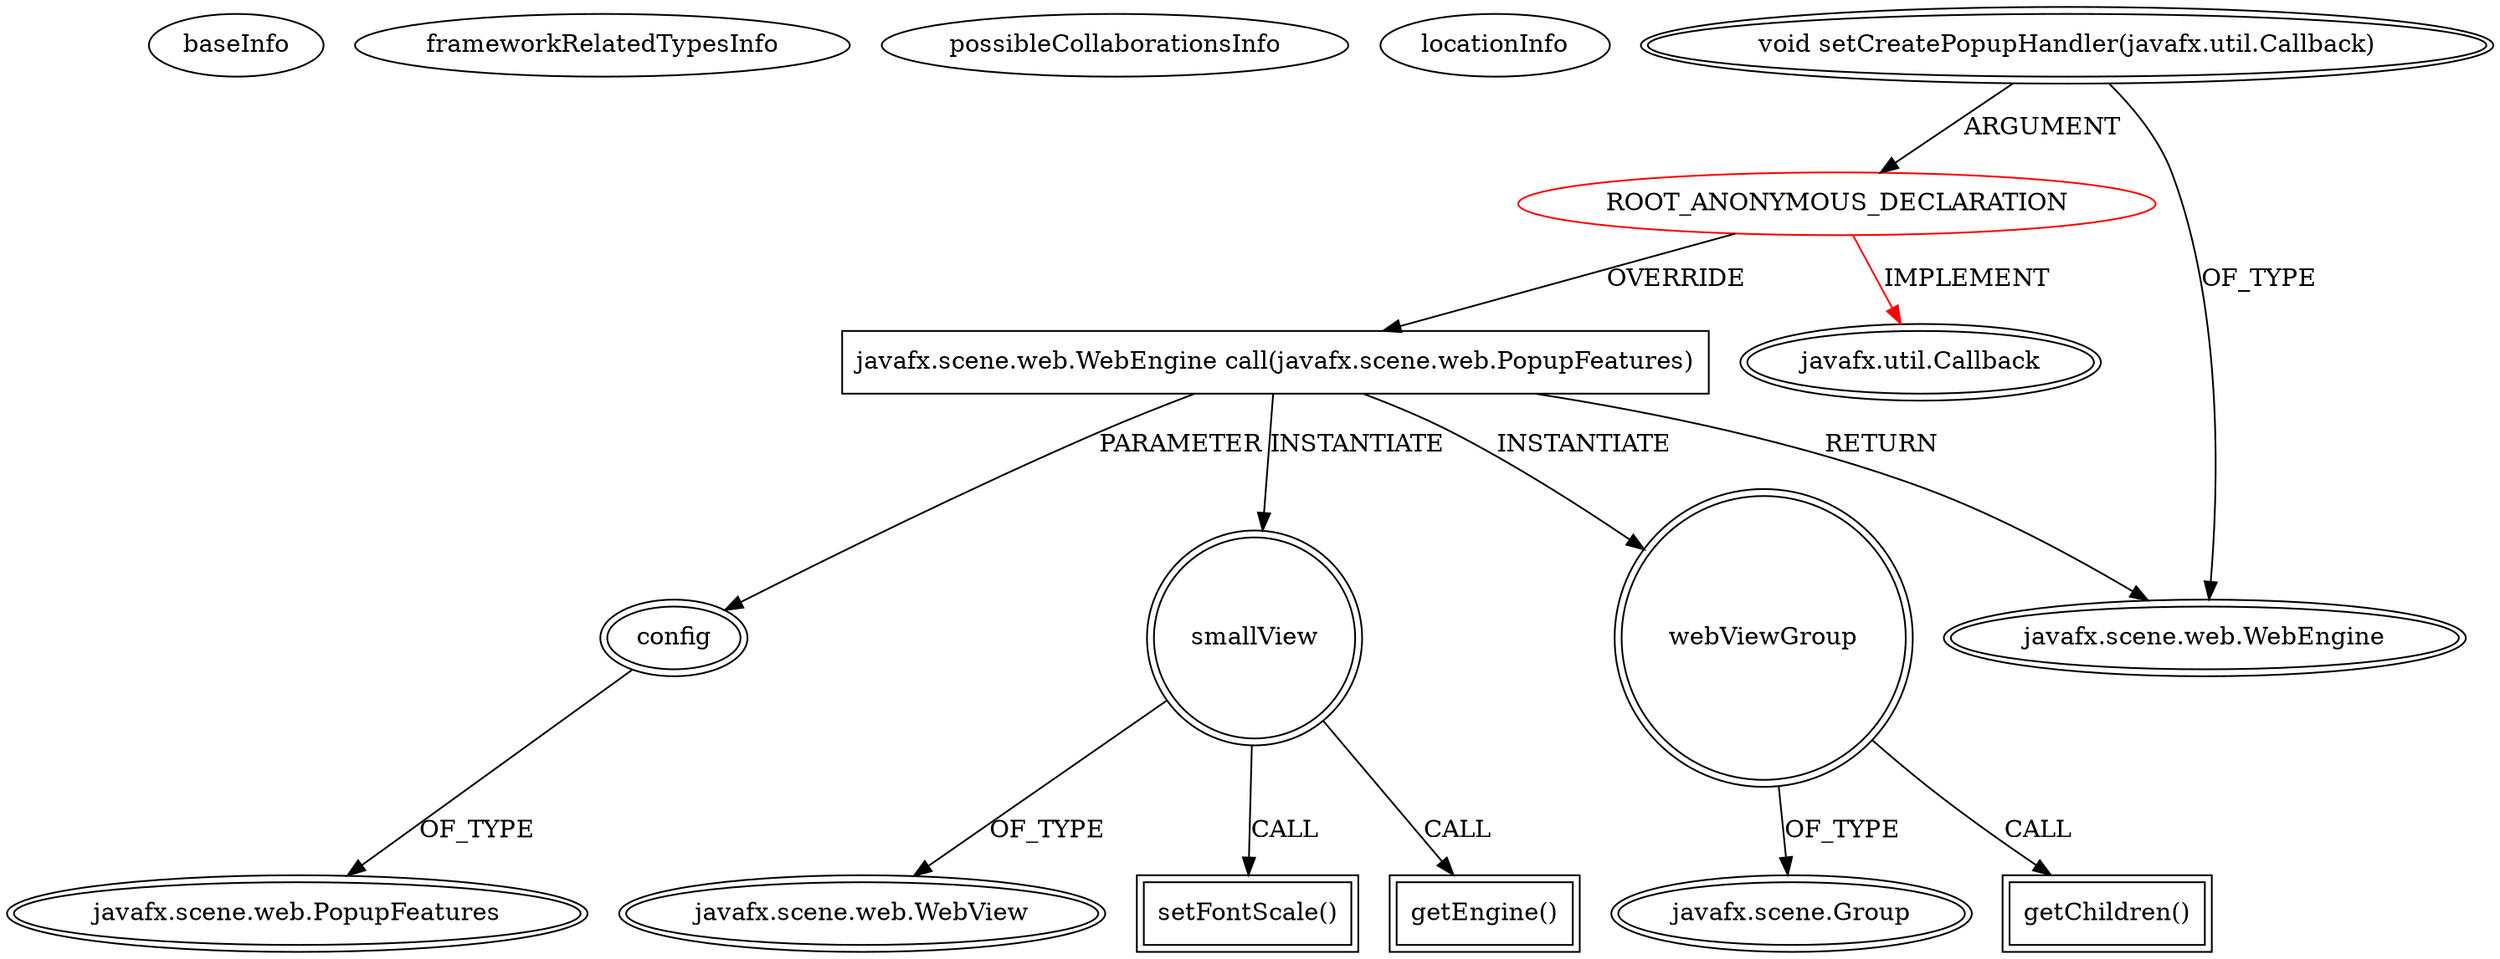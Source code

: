 digraph {
baseInfo[graphId=4293,category="extension_graph",isAnonymous=true,possibleRelation=false]
frameworkRelatedTypesInfo[0="javafx.util.Callback"]
possibleCollaborationsInfo[]
locationInfo[projectName="stepanovdg-VisualJadeMotionModel",filePath="/stepanovdg-VisualJadeMotionModel/VisualJadeMotionModel-master/src/by/bsu/kurs/stepanov/visualisation/control/Controller.java",contextSignature="void initCommunication()",graphId="4293"]
0[label="ROOT_ANONYMOUS_DECLARATION",vertexType="ROOT_ANONYMOUS_DECLARATION",isFrameworkType=false,color=red]
1[label="javafx.util.Callback",vertexType="FRAMEWORK_INTERFACE_TYPE",isFrameworkType=true,peripheries=2]
2[label="void setCreatePopupHandler(javafx.util.Callback)",vertexType="OUTSIDE_CALL",isFrameworkType=true,peripheries=2]
3[label="javafx.scene.web.WebEngine",vertexType="FRAMEWORK_CLASS_TYPE",isFrameworkType=true,peripheries=2]
4[label="javafx.scene.web.WebEngine call(javafx.scene.web.PopupFeatures)",vertexType="OVERRIDING_METHOD_DECLARATION",isFrameworkType=false,shape=box]
6[label="config",vertexType="PARAMETER_DECLARATION",isFrameworkType=true,peripheries=2]
7[label="javafx.scene.web.PopupFeatures",vertexType="FRAMEWORK_CLASS_TYPE",isFrameworkType=true,peripheries=2]
8[label="smallView",vertexType="VARIABLE_EXPRESION",isFrameworkType=true,peripheries=2,shape=circle]
10[label="javafx.scene.web.WebView",vertexType="FRAMEWORK_CLASS_TYPE",isFrameworkType=true,peripheries=2]
9[label="setFontScale()",vertexType="INSIDE_CALL",isFrameworkType=true,peripheries=2,shape=box]
11[label="webViewGroup",vertexType="VARIABLE_EXPRESION",isFrameworkType=true,peripheries=2,shape=circle]
13[label="javafx.scene.Group",vertexType="FRAMEWORK_CLASS_TYPE",isFrameworkType=true,peripheries=2]
12[label="getChildren()",vertexType="INSIDE_CALL",isFrameworkType=true,peripheries=2,shape=box]
15[label="getEngine()",vertexType="INSIDE_CALL",isFrameworkType=true,peripheries=2,shape=box]
0->1[label="IMPLEMENT",color=red]
2->0[label="ARGUMENT"]
2->3[label="OF_TYPE"]
0->4[label="OVERRIDE"]
4->3[label="RETURN"]
6->7[label="OF_TYPE"]
4->6[label="PARAMETER"]
4->8[label="INSTANTIATE"]
8->10[label="OF_TYPE"]
8->9[label="CALL"]
4->11[label="INSTANTIATE"]
11->13[label="OF_TYPE"]
11->12[label="CALL"]
8->15[label="CALL"]
}
